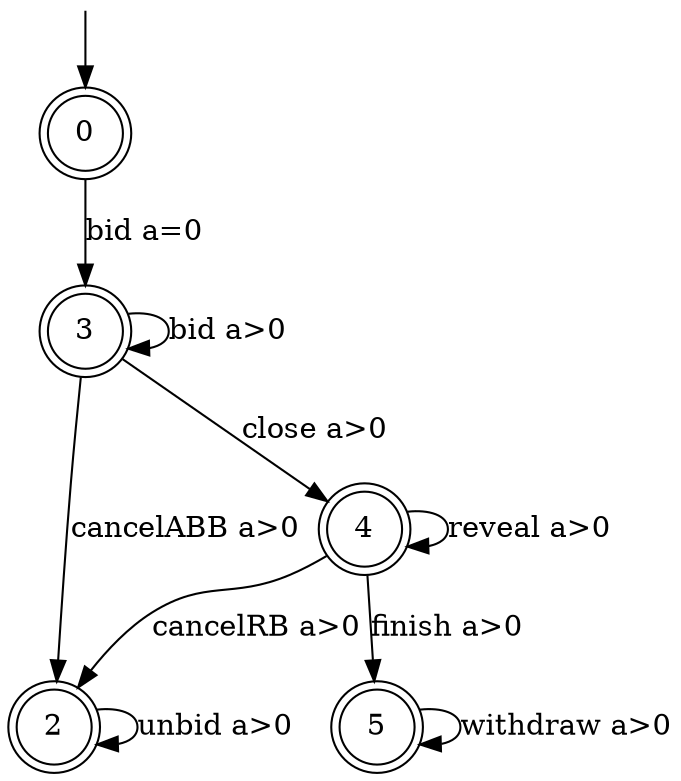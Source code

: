 digraph g {

	s0 [shape="doublecircle" label="0"];
	s2 [shape="doublecircle" label="2"];
	s3 [shape="doublecircle" label="3"];
	s4 [shape="doublecircle" label="4"];
	s5 [shape="doublecircle" label="5"];
	s0 -> s3 [label="bid a=0"];
	s2 -> s2 [label="unbid a>0"];
	s3 -> s2 [label="cancelABB a>0"];
	s3 -> s3 [label="bid a>0"];
	s3 -> s4 [label="close a>0"];
	s4 -> s4 [label="reveal a>0"];
	s4 -> s2 [label="cancelRB a>0"];
	s4 -> s5 [label="finish a>0"];
	s5 -> s5 [label="withdraw a>0"];

__start0 [label="" shape="none" width="0" height="0"];
__start0 -> s0;

}
